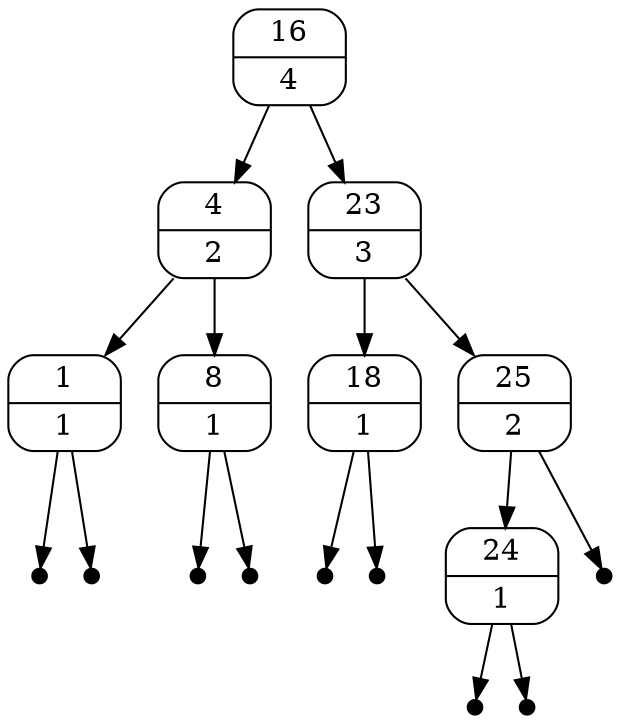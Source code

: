 digraph G {

    size = "5,7";
    16 [ shape = Mrecord, label = "{ 16 | 4}" ] ;

    16  -> 4;

    16 -> 23;

    4 [ shape = Mrecord, label = "{ 4 | 2}" ] ;

    4  -> 1;

    4 -> 8;

    1 [ shape = Mrecord, label = "{ 1 | 1}" ] ;

    1 -> -1;

    1 -> -2;

    8 [ shape = Mrecord, label = "{ 8 | 1}" ] ;

    8 -> -3;

    8 -> -4;

    23 [ shape = Mrecord, label = "{ 23 | 3}" ] ;

    23  -> 18;

    23 -> 25;

    18 [ shape = Mrecord, label = "{ 18 | 1}" ] ;

    18 -> -5;

    18 -> -6;

    25 [ shape = Mrecord, label = "{ 25 | 2}" ] ;

    25  -> 24;

    25 -> -7;

    24 [ shape = Mrecord, label = "{ 24 | 1}" ] ;

    24 -> -8;

    24 -> -9;

    -1 [label = "", height = 0.1, width = 0.1, style = filled, fillcolor = black];

    -2 [label = "", height = 0.1, width = 0.1, style = filled, fillcolor = black];

    -3 [label = "", height = 0.1, width = 0.1, style = filled, fillcolor = black];

    -4 [label = "", height = 0.1, width = 0.1, style = filled, fillcolor = black];

    -5 [label = "", height = 0.1, width = 0.1, style = filled, fillcolor = black];

    -6 [label = "", height = 0.1, width = 0.1, style = filled, fillcolor = black];

    -7 [label = "", height = 0.1, width = 0.1, style = filled, fillcolor = black];

    -8 [label = "", height = 0.1, width = 0.1, style = filled, fillcolor = black];

    -9 [label = "", height = 0.1, width = 0.1, style = filled, fillcolor = black];

}

